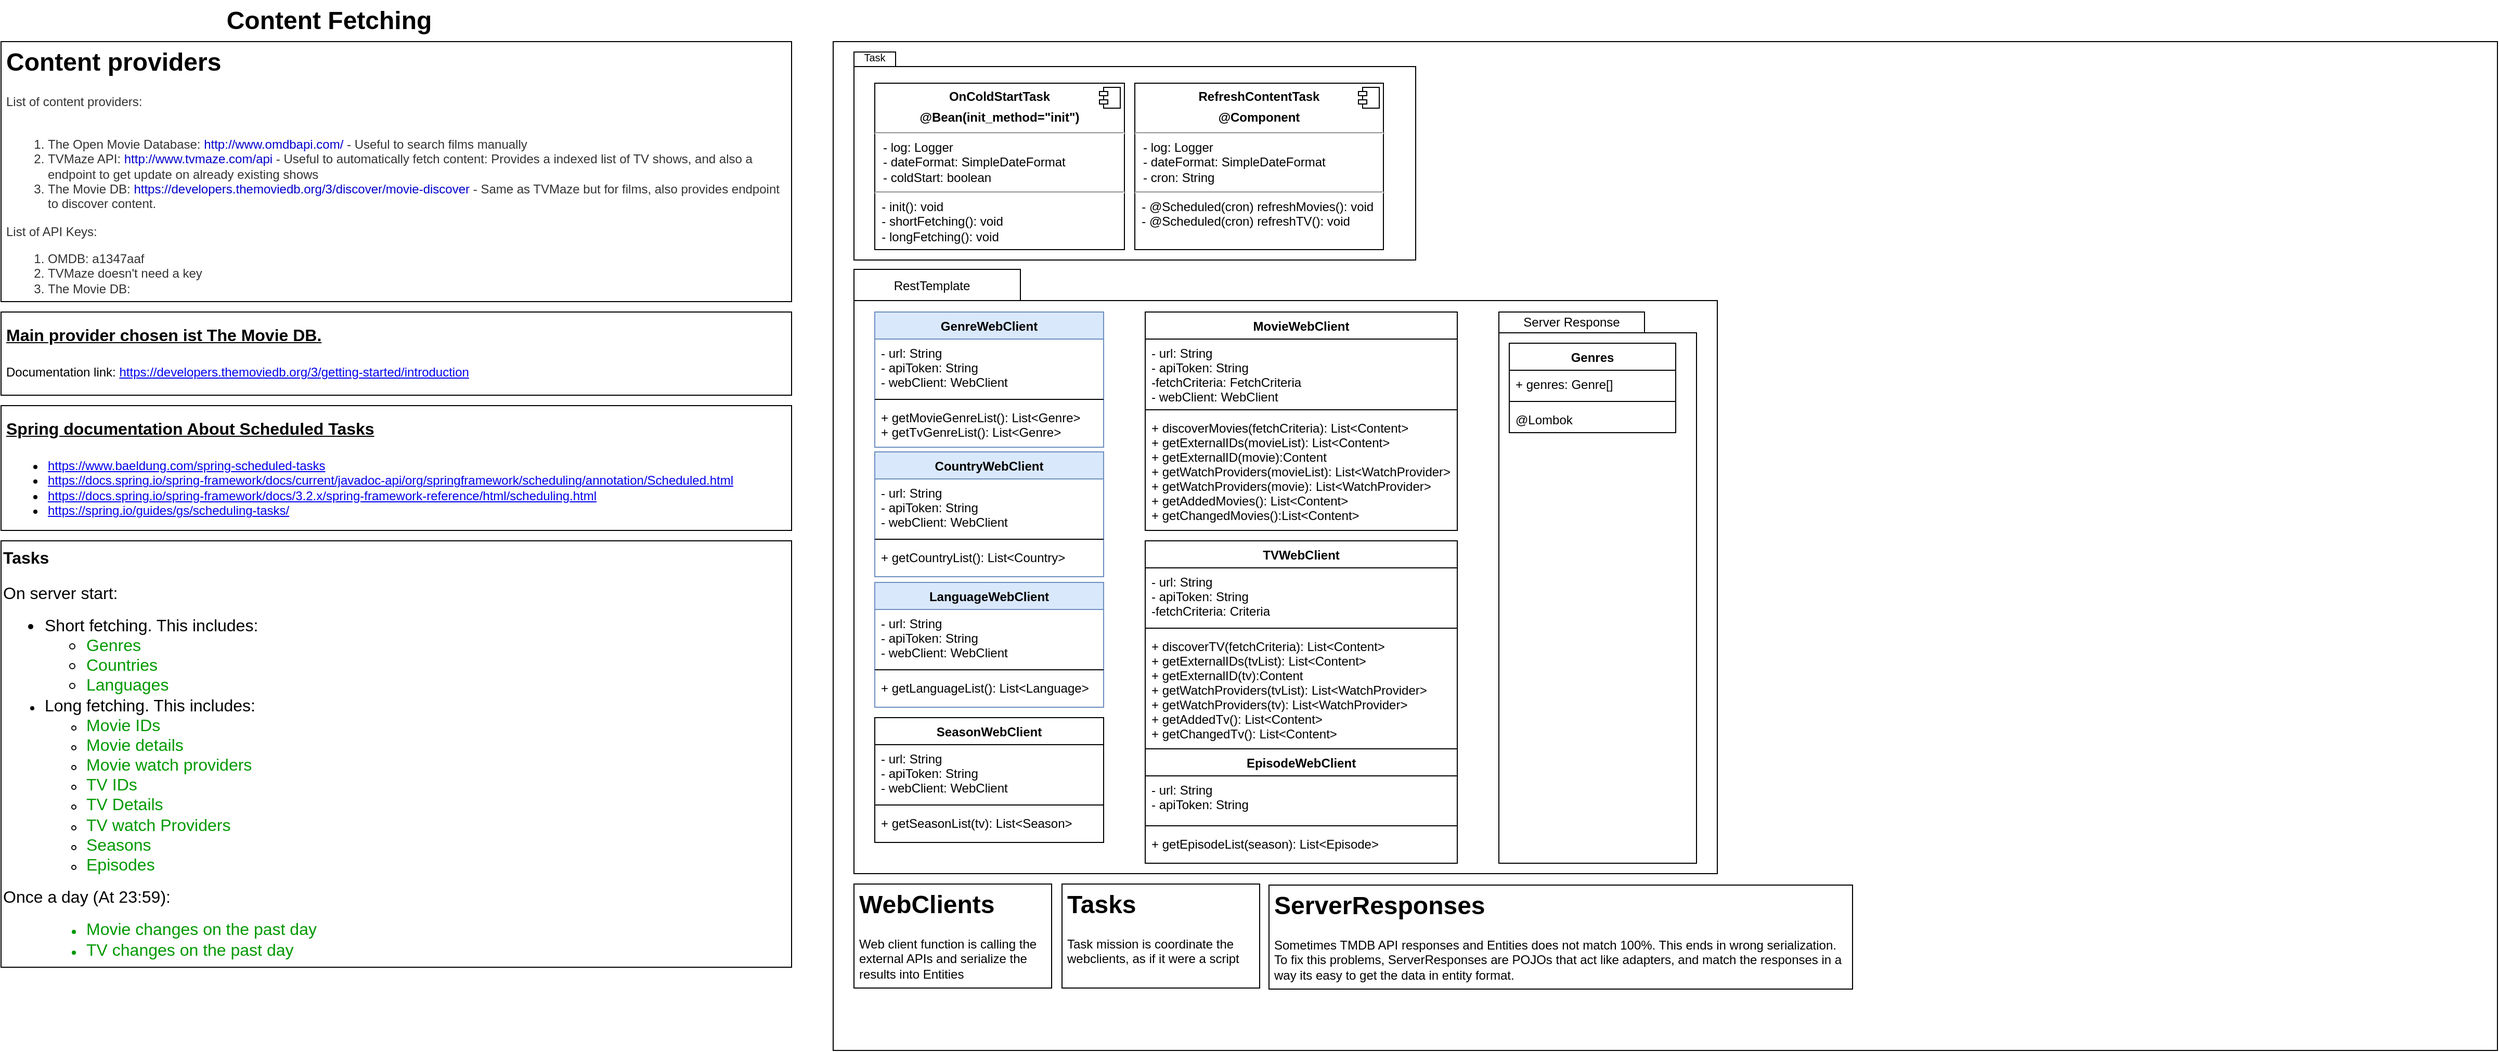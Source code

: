 <mxfile version="14.1.8" type="device"><diagram id="C5RBs43oDa-KdzZeNtuy" name="Content Fetching"><mxGraphModel dx="946" dy="687" grid="1" gridSize="10" guides="1" tooltips="1" connect="1" arrows="1" fold="1" page="1" pageScale="1" pageWidth="827" pageHeight="1169" math="0" shadow="0"><root><mxCell id="WIyWlLk6GJQsqaUBKTNV-0"/><mxCell id="WIyWlLk6GJQsqaUBKTNV-1" parent="WIyWlLk6GJQsqaUBKTNV-0"/><mxCell id="S5Q94hlMwCwe1PC4TpPu-0" value="&lt;h1&gt;&lt;br&gt;&lt;/h1&gt;" style="text;html=1;fillColor=none;spacing=5;spacingTop=-20;whiteSpace=wrap;overflow=hidden;rounded=0;strokeColor=#000000;" parent="WIyWlLk6GJQsqaUBKTNV-1" vertex="1"><mxGeometry x="840" y="80" width="1600" height="970" as="geometry"/></mxCell><mxCell id="S5Q94hlMwCwe1PC4TpPu-20" value="" style="shape=folder;fontStyle=1;spacingTop=10;tabWidth=160;tabHeight=30;tabPosition=left;html=1;fillColor=none;" parent="WIyWlLk6GJQsqaUBKTNV-1" vertex="1"><mxGeometry x="860" y="299" width="830" height="581" as="geometry"/></mxCell><mxCell id="S5Q94hlMwCwe1PC4TpPu-19" value="" style="shape=folder;fontStyle=1;spacingTop=10;tabWidth=40;tabHeight=14;tabPosition=left;html=1;fillColor=none;" parent="WIyWlLk6GJQsqaUBKTNV-1" vertex="1"><mxGeometry x="860" y="90" width="540" height="200" as="geometry"/></mxCell><mxCell id="yZQNAhicQBVdPkidg4lq-0" value="Content Fetching" style="text;strokeColor=none;fillColor=none;html=1;fontSize=24;fontStyle=1;verticalAlign=middle;align=center;" parent="WIyWlLk6GJQsqaUBKTNV-1" vertex="1"><mxGeometry x="170" y="40" width="370" height="40" as="geometry"/></mxCell><mxCell id="yZQNAhicQBVdPkidg4lq-2" value="&lt;h1&gt;Content providers&lt;/h1&gt;&lt;div style=&quot;color: rgb(51 , 51 , 51)&quot;&gt;List of content providers:&lt;/div&gt;&lt;div style=&quot;color: rgb(51 , 51 , 51)&quot;&gt;&lt;br&gt;&lt;/div&gt;&lt;div style=&quot;color: rgb(51 , 51 , 51)&quot;&gt;&lt;ol&gt;&lt;li&gt;The Open Movie Database:&amp;nbsp;&lt;font color=&quot;#0000cc&quot;&gt;http://www.omdbapi.com/&amp;nbsp;&lt;/font&gt;- Useful to search films manually&lt;/li&gt;&lt;li&gt;TVMaze API:&amp;nbsp;&lt;font color=&quot;#0000cc&quot;&gt;http://www.tvmaze.com/api&lt;/font&gt;&amp;nbsp;- Useful to automatically fetch content: Provides a indexed list of TV shows, and also a endpoint to get update on already existing shows&lt;/li&gt;&lt;li&gt;The Movie DB:&amp;nbsp;&lt;font color=&quot;#0000cc&quot;&gt;https://developers.themoviedb.org/3/discover/movie-discover&lt;/font&gt;&amp;nbsp;- Same as TVMaze but for films, also provides endpoint to discover content.&lt;/li&gt;&lt;/ol&gt;&lt;div&gt;List of API Keys:&lt;/div&gt;&lt;/div&gt;&lt;div style=&quot;color: rgb(51 , 51 , 51)&quot;&gt;&lt;ol&gt;&lt;li&gt;OMDB: a1347aaf&lt;/li&gt;&lt;li&gt;TVMaze doesn't need a key&lt;/li&gt;&lt;li&gt;The Movie DB:&amp;nbsp; &amp;nbsp;&lt;/li&gt;&lt;/ol&gt;&lt;/div&gt;" style="text;html=1;fillColor=none;spacing=5;spacingTop=-20;whiteSpace=wrap;overflow=hidden;rounded=0;strokeColor=#000000;" parent="WIyWlLk6GJQsqaUBKTNV-1" vertex="1"><mxGeometry x="40" y="80" width="760" height="250" as="geometry"/></mxCell><mxCell id="yZQNAhicQBVdPkidg4lq-3" value="&lt;h1&gt;&lt;font style=&quot;font-size: 16px&quot;&gt;&lt;u&gt;Main provider chosen ist The Movie DB.&lt;/u&gt;&lt;/font&gt;&lt;/h1&gt;&lt;div&gt;Documentation link:&amp;nbsp;&lt;a href=&quot;https://developers.themoviedb.org/3/getting-started/introduction&quot;&gt;https://developers.themoviedb.org/3/getting-started/introduction&lt;/a&gt;&lt;/div&gt;" style="text;html=1;fillColor=none;spacing=5;spacingTop=-20;whiteSpace=wrap;overflow=hidden;rounded=0;strokeColor=#000000;" parent="WIyWlLk6GJQsqaUBKTNV-1" vertex="1"><mxGeometry x="40" y="340" width="760" height="80" as="geometry"/></mxCell><mxCell id="yZQNAhicQBVdPkidg4lq-6" value="&lt;font&gt;&lt;b style=&quot;font-size: 16px&quot;&gt;Tasks&lt;/b&gt;&lt;br&gt;&lt;br&gt;&lt;span style=&quot;font-size: 16px&quot;&gt;On server start:&lt;/span&gt;&lt;br&gt;&lt;ul&gt;&lt;li style=&quot;font-size: 16px&quot;&gt;Short fetching. This includes:&amp;nbsp;&lt;/li&gt;&lt;ul style=&quot;font-size: 16px&quot;&gt;&lt;li&gt;&lt;font color=&quot;#009900&quot;&gt;&lt;span style=&quot;font-size: 16px&quot;&gt;Genres&lt;/span&gt;&lt;/font&gt;&lt;/li&gt;&lt;li&gt;&lt;font color=&quot;#009900&quot;&gt;&lt;span style=&quot;font-size: 16px&quot;&gt;Countries&lt;/span&gt;&lt;/font&gt;&lt;/li&gt;&lt;li&gt;&lt;font color=&quot;#009900&quot;&gt;&lt;span style=&quot;font-size: 16px&quot;&gt;Languages&lt;/span&gt;&lt;/font&gt;&lt;/li&gt;&lt;/ul&gt;&lt;li&gt;&lt;span style=&quot;font-size: 16px&quot;&gt;Long fetching. This includes:&lt;/span&gt;&lt;/li&gt;&lt;ul&gt;&lt;li&gt;&lt;span style=&quot;font-size: 16px&quot;&gt;&lt;font color=&quot;#009900&quot;&gt;Movie IDs&lt;/font&gt;&lt;/span&gt;&lt;/li&gt;&lt;li&gt;&lt;span style=&quot;font-size: 16px&quot;&gt;&lt;font color=&quot;#009900&quot;&gt;Movie details&lt;/font&gt;&lt;/span&gt;&lt;/li&gt;&lt;li&gt;&lt;span style=&quot;font-size: 16px&quot;&gt;&lt;font color=&quot;#009900&quot;&gt;Movie watch providers&lt;/font&gt;&lt;/span&gt;&lt;/li&gt;&lt;li&gt;&lt;span style=&quot;font-size: 16px&quot;&gt;&lt;font color=&quot;#009900&quot;&gt;TV IDs&lt;/font&gt;&lt;/span&gt;&lt;/li&gt;&lt;li&gt;&lt;span style=&quot;font-size: 16px&quot;&gt;&lt;font color=&quot;#009900&quot;&gt;TV Details&lt;/font&gt;&lt;/span&gt;&lt;/li&gt;&lt;li&gt;&lt;font color=&quot;#009900&quot;&gt;&lt;span style=&quot;font-size: 16px&quot;&gt;TV watch Providers&lt;/span&gt;&lt;br&gt;&lt;/font&gt;&lt;/li&gt;&lt;li&gt;&lt;span style=&quot;font-size: 16px&quot;&gt;&lt;font color=&quot;#009900&quot;&gt;Seasons&lt;/font&gt;&lt;/span&gt;&lt;/li&gt;&lt;li&gt;&lt;span style=&quot;font-size: 16px&quot;&gt;&lt;font color=&quot;#009900&quot;&gt;Episodes&lt;/font&gt;&lt;/span&gt;&lt;/li&gt;&lt;/ul&gt;&lt;/ul&gt;&lt;div&gt;&lt;span style=&quot;font-size: 16px&quot;&gt;Once a day (At 23:59):&lt;/span&gt;&lt;/div&gt;&lt;/font&gt;&lt;blockquote style=&quot;margin: 0 0 0 40px ; border: none ; padding: 0px&quot;&gt;&lt;font color=&quot;#009900&quot;&gt;&lt;ul&gt;&lt;li&gt;&lt;span style=&quot;font-size: 16px&quot;&gt;Movie changes on the past day&lt;/span&gt;&lt;/li&gt;&lt;li&gt;&lt;span style=&quot;font-size: 16px&quot;&gt;TV changes on the past day&lt;/span&gt;&lt;/li&gt;&lt;/ul&gt;&lt;/font&gt;&lt;/blockquote&gt;&lt;font&gt;&lt;div&gt;&lt;span style=&quot;font-size: 16px&quot;&gt;&lt;br&gt;&lt;/span&gt;&lt;/div&gt;&lt;/font&gt;" style="text;html=1;fillColor=none;align=left;verticalAlign=top;whiteSpace=wrap;rounded=0;horizontal=1;strokeColor=#000000;" parent="WIyWlLk6GJQsqaUBKTNV-1" vertex="1"><mxGeometry x="40" y="560" width="760" height="410" as="geometry"/></mxCell><mxCell id="yZQNAhicQBVdPkidg4lq-7" value="&lt;h1&gt;&lt;span style=&quot;font-size: 16px&quot;&gt;&lt;u&gt;Spring documentation About Scheduled Tasks&lt;/u&gt;&lt;/span&gt;&lt;/h1&gt;&lt;div&gt;&lt;ul&gt;&lt;li&gt;&lt;a href=&quot;https://www.baeldung.com/spring-scheduled-tasks&quot;&gt;https://www.baeldung.com/spring-scheduled-tasks&lt;/a&gt;&lt;br&gt;&lt;/li&gt;&lt;li&gt;&lt;a href=&quot;https://docs.spring.io/spring-framework/docs/current/javadoc-api/org/springframework/scheduling/annotation/Scheduled.html&quot;&gt;https://docs.spring.io/spring-framework/docs/current/javadoc-api/org/springframework/scheduling/annotation/Scheduled.html&lt;/a&gt;&lt;br&gt;&lt;/li&gt;&lt;li&gt;&lt;a href=&quot;https://docs.spring.io/spring-framework/docs/3.2.x/spring-framework-reference/html/scheduling.html&quot;&gt;https://docs.spring.io/spring-framework/docs/3.2.x/spring-framework-reference/html/scheduling.html&lt;/a&gt;&lt;br&gt;&lt;/li&gt;&lt;li&gt;&lt;a href=&quot;https://spring.io/guides/gs/scheduling-tasks/&quot;&gt;https://spring.io/guides/gs/scheduling-tasks/&lt;/a&gt;&lt;br&gt;&lt;/li&gt;&lt;/ul&gt;&lt;/div&gt;" style="text;html=1;fillColor=none;spacing=5;spacingTop=-20;whiteSpace=wrap;overflow=hidden;rounded=0;strokeColor=#000000;" parent="WIyWlLk6GJQsqaUBKTNV-1" vertex="1"><mxGeometry x="40" y="430" width="760" height="120" as="geometry"/></mxCell><mxCell id="S5Q94hlMwCwe1PC4TpPu-11" value="&lt;p style=&quot;margin: 0px ; margin-top: 6px ; text-align: center&quot;&gt;&lt;b&gt;OnColdStartTask&lt;/b&gt;&lt;/p&gt;&lt;p style=&quot;margin: 0px ; margin-top: 6px ; text-align: center&quot;&gt;&lt;b&gt;@Bean(init_method=&quot;init&quot;)&lt;/b&gt;&lt;/p&gt;&lt;hr&gt;&lt;p style=&quot;margin: 0px ; margin-left: 8px&quot;&gt;- log: Logger&lt;br&gt;- dateFormat: SimpleDateFormat&lt;/p&gt;&lt;p style=&quot;margin: 0px ; margin-left: 8px&quot;&gt;- coldStart: boolean&lt;/p&gt;&lt;hr&gt;&amp;nbsp; - init(): void&lt;br&gt;&amp;nbsp; - shortFetching(): void&lt;br&gt;&amp;nbsp; - longFetching(): void" style="align=left;overflow=fill;html=1;dropTarget=0;" parent="WIyWlLk6GJQsqaUBKTNV-1" vertex="1"><mxGeometry x="880" y="120" width="240" height="160" as="geometry"/></mxCell><mxCell id="S5Q94hlMwCwe1PC4TpPu-12" value="" style="shape=component;jettyWidth=8;jettyHeight=4;" parent="S5Q94hlMwCwe1PC4TpPu-11" vertex="1"><mxGeometry x="1" width="20" height="20" relative="1" as="geometry"><mxPoint x="-24" y="4" as="offset"/></mxGeometry></mxCell><mxCell id="S5Q94hlMwCwe1PC4TpPu-13" value="&lt;p style=&quot;margin: 0px ; margin-top: 6px ; text-align: center&quot;&gt;&lt;b&gt;RefreshContentTask&lt;/b&gt;&lt;/p&gt;&lt;p style=&quot;margin: 0px ; margin-top: 6px ; text-align: center&quot;&gt;&lt;b&gt;@Component&lt;/b&gt;&lt;/p&gt;&lt;hr&gt;&lt;p style=&quot;margin: 0px ; margin-left: 8px&quot;&gt;- log: Logger&lt;/p&gt;&lt;p style=&quot;margin: 0px ; margin-left: 8px&quot;&gt;- dateFormat: SimpleDateFormat&lt;/p&gt;&lt;p style=&quot;margin: 0px ; margin-left: 8px&quot;&gt;- cron: String&lt;/p&gt;&lt;hr&gt;&amp;nbsp; - @Scheduled(cron) refreshMovies(): void&lt;br&gt;&amp;nbsp; - @Scheduled(cron) refreshTV(): void&lt;br&gt;&lt;p style=&quot;margin: 0px ; margin-left: 8px&quot;&gt;&lt;br&gt;&lt;/p&gt;" style="align=left;overflow=fill;html=1;dropTarget=0;" parent="WIyWlLk6GJQsqaUBKTNV-1" vertex="1"><mxGeometry x="1130" y="120" width="239" height="160" as="geometry"/></mxCell><mxCell id="S5Q94hlMwCwe1PC4TpPu-14" value="" style="shape=component;jettyWidth=8;jettyHeight=4;" parent="S5Q94hlMwCwe1PC4TpPu-13" vertex="1"><mxGeometry x="1" width="20" height="20" relative="1" as="geometry"><mxPoint x="-24" y="4" as="offset"/></mxGeometry></mxCell><mxCell id="S5Q94hlMwCwe1PC4TpPu-21" value="GenreWebClient" style="swimlane;fontStyle=1;align=center;verticalAlign=top;childLayout=stackLayout;horizontal=1;startSize=26;horizontalStack=0;resizeParent=1;resizeParentMax=0;resizeLast=0;collapsible=1;marginBottom=0;fillColor=#dae8fc;strokeColor=#6c8ebf;" parent="WIyWlLk6GJQsqaUBKTNV-1" vertex="1"><mxGeometry x="880" y="340" width="220" height="130" as="geometry"><mxRectangle x="880" y="330" width="150" height="26" as="alternateBounds"/></mxGeometry></mxCell><mxCell id="S5Q94hlMwCwe1PC4TpPu-22" value="- url: String&#10;- apiToken: String&#10;- webClient: WebClient" style="text;strokeColor=none;fillColor=none;align=left;verticalAlign=top;spacingLeft=4;spacingRight=4;overflow=hidden;rotatable=0;points=[[0,0.5],[1,0.5]];portConstraint=eastwest;" parent="S5Q94hlMwCwe1PC4TpPu-21" vertex="1"><mxGeometry y="26" width="220" height="54" as="geometry"/></mxCell><mxCell id="S5Q94hlMwCwe1PC4TpPu-23" value="" style="line;strokeWidth=1;fillColor=none;align=left;verticalAlign=middle;spacingTop=-1;spacingLeft=3;spacingRight=3;rotatable=0;labelPosition=right;points=[];portConstraint=eastwest;" parent="S5Q94hlMwCwe1PC4TpPu-21" vertex="1"><mxGeometry y="80" width="220" height="8" as="geometry"/></mxCell><mxCell id="S5Q94hlMwCwe1PC4TpPu-24" value="+ getMovieGenreList(): List&lt;Genre&gt;&#10;+ getTvGenreList(): List&lt;Genre&gt;&#10;" style="text;strokeColor=none;fillColor=none;align=left;verticalAlign=top;spacingLeft=4;spacingRight=4;overflow=hidden;rotatable=0;points=[[0,0.5],[1,0.5]];portConstraint=eastwest;" parent="S5Q94hlMwCwe1PC4TpPu-21" vertex="1"><mxGeometry y="88" width="220" height="42" as="geometry"/></mxCell><mxCell id="18DnVSNx4j1NqSRkAvZq-0" value="CountryWebClient" style="swimlane;fontStyle=1;align=center;verticalAlign=top;childLayout=stackLayout;horizontal=1;startSize=26;horizontalStack=0;resizeParent=1;resizeParentMax=0;resizeLast=0;collapsible=1;marginBottom=0;fillColor=#dae8fc;strokeColor=#6c8ebf;" parent="WIyWlLk6GJQsqaUBKTNV-1" vertex="1"><mxGeometry x="880" y="474.5" width="220" height="120" as="geometry"><mxRectangle x="880" y="460" width="160" height="26" as="alternateBounds"/></mxGeometry></mxCell><mxCell id="18DnVSNx4j1NqSRkAvZq-1" value="- url: String&#10;- apiToken: String&#10;- webClient: WebClient" style="text;strokeColor=none;fillColor=none;align=left;verticalAlign=top;spacingLeft=4;spacingRight=4;overflow=hidden;rotatable=0;points=[[0,0.5],[1,0.5]];portConstraint=eastwest;" parent="18DnVSNx4j1NqSRkAvZq-0" vertex="1"><mxGeometry y="26" width="220" height="54" as="geometry"/></mxCell><mxCell id="18DnVSNx4j1NqSRkAvZq-2" value="" style="line;strokeWidth=1;fillColor=none;align=left;verticalAlign=middle;spacingTop=-1;spacingLeft=3;spacingRight=3;rotatable=0;labelPosition=right;points=[];portConstraint=eastwest;" parent="18DnVSNx4j1NqSRkAvZq-0" vertex="1"><mxGeometry y="80" width="220" height="8" as="geometry"/></mxCell><mxCell id="18DnVSNx4j1NqSRkAvZq-3" value="+ getCountryList(): List&lt;Country&gt;" style="text;strokeColor=none;fillColor=none;align=left;verticalAlign=top;spacingLeft=4;spacingRight=4;overflow=hidden;rotatable=0;points=[[0,0.5],[1,0.5]];portConstraint=eastwest;" parent="18DnVSNx4j1NqSRkAvZq-0" vertex="1"><mxGeometry y="88" width="220" height="32" as="geometry"/></mxCell><mxCell id="18DnVSNx4j1NqSRkAvZq-4" value="LanguageWebClient" style="swimlane;fontStyle=1;align=center;verticalAlign=top;childLayout=stackLayout;horizontal=1;startSize=26;horizontalStack=0;resizeParent=1;resizeParentMax=0;resizeLast=0;collapsible=1;marginBottom=0;fillColor=#dae8fc;strokeColor=#6c8ebf;" parent="WIyWlLk6GJQsqaUBKTNV-1" vertex="1"><mxGeometry x="880" y="600" width="220" height="120" as="geometry"><mxRectangle x="880" y="580" width="170" height="26" as="alternateBounds"/></mxGeometry></mxCell><mxCell id="18DnVSNx4j1NqSRkAvZq-5" value="- url: String&#10;- apiToken: String&#10;- webClient: WebClient" style="text;strokeColor=none;fillColor=none;align=left;verticalAlign=top;spacingLeft=4;spacingRight=4;overflow=hidden;rotatable=0;points=[[0,0.5],[1,0.5]];portConstraint=eastwest;" parent="18DnVSNx4j1NqSRkAvZq-4" vertex="1"><mxGeometry y="26" width="220" height="54" as="geometry"/></mxCell><mxCell id="18DnVSNx4j1NqSRkAvZq-6" value="" style="line;strokeWidth=1;fillColor=none;align=left;verticalAlign=middle;spacingTop=-1;spacingLeft=3;spacingRight=3;rotatable=0;labelPosition=right;points=[];portConstraint=eastwest;" parent="18DnVSNx4j1NqSRkAvZq-4" vertex="1"><mxGeometry y="80" width="220" height="8" as="geometry"/></mxCell><mxCell id="18DnVSNx4j1NqSRkAvZq-7" value="+ getLanguageList(): List&lt;Language&gt;" style="text;strokeColor=none;fillColor=none;align=left;verticalAlign=top;spacingLeft=4;spacingRight=4;overflow=hidden;rotatable=0;points=[[0,0.5],[1,0.5]];portConstraint=eastwest;" parent="18DnVSNx4j1NqSRkAvZq-4" vertex="1"><mxGeometry y="88" width="220" height="32" as="geometry"/></mxCell><mxCell id="18DnVSNx4j1NqSRkAvZq-12" value="MovieWebClient" style="swimlane;fontStyle=1;align=center;verticalAlign=top;childLayout=stackLayout;horizontal=1;startSize=26;horizontalStack=0;resizeParent=1;resizeParentMax=0;resizeLast=0;collapsible=1;marginBottom=0;fillColor=none;" parent="WIyWlLk6GJQsqaUBKTNV-1" vertex="1"><mxGeometry x="1140" y="340" width="300" height="210" as="geometry"><mxRectangle x="1280" y="330" width="150" height="26" as="alternateBounds"/></mxGeometry></mxCell><mxCell id="18DnVSNx4j1NqSRkAvZq-13" value="- url: String&#10;- apiToken: String&#10;-fetchCriteria: FetchCriteria&#10;- webClient: WebClient" style="text;strokeColor=none;fillColor=none;align=left;verticalAlign=top;spacingLeft=4;spacingRight=4;overflow=hidden;rotatable=0;points=[[0,0.5],[1,0.5]];portConstraint=eastwest;" parent="18DnVSNx4j1NqSRkAvZq-12" vertex="1"><mxGeometry y="26" width="300" height="64" as="geometry"/></mxCell><mxCell id="18DnVSNx4j1NqSRkAvZq-14" value="" style="line;strokeWidth=1;fillColor=none;align=left;verticalAlign=middle;spacingTop=-1;spacingLeft=3;spacingRight=3;rotatable=0;labelPosition=right;points=[];portConstraint=eastwest;" parent="18DnVSNx4j1NqSRkAvZq-12" vertex="1"><mxGeometry y="90" width="300" height="8" as="geometry"/></mxCell><mxCell id="18DnVSNx4j1NqSRkAvZq-15" value="+ discoverMovies(fetchCriteria): List&lt;Content&gt;&#10;+ getExternalIDs(movieList): List&lt;Content&gt;&#10;+ getExternalID(movie):Content&#10;+ getWatchProviders(movieList): List&lt;WatchProvider&gt;&#10;+ getWatchProviders(movie): List&lt;WatchProvider&gt;&#10;+ getAddedMovies(): List&lt;Content&gt;&#10;+ getChangedMovies():List&lt;Content&gt;" style="text;strokeColor=none;fillColor=none;align=left;verticalAlign=top;spacingLeft=4;spacingRight=4;overflow=hidden;rotatable=0;points=[[0,0.5],[1,0.5]];portConstraint=eastwest;" parent="18DnVSNx4j1NqSRkAvZq-12" vertex="1"><mxGeometry y="98" width="300" height="112" as="geometry"/></mxCell><mxCell id="18DnVSNx4j1NqSRkAvZq-20" value="TVWebClient" style="swimlane;fontStyle=1;align=center;verticalAlign=top;childLayout=stackLayout;horizontal=1;startSize=26;horizontalStack=0;resizeParent=1;resizeParentMax=0;resizeLast=0;collapsible=1;marginBottom=0;fillColor=none;" parent="WIyWlLk6GJQsqaUBKTNV-1" vertex="1"><mxGeometry x="1140" y="560" width="300" height="200" as="geometry"><mxRectangle x="1280" y="540" width="130" height="26" as="alternateBounds"/></mxGeometry></mxCell><mxCell id="18DnVSNx4j1NqSRkAvZq-21" value="- url: String&#10;- apiToken: String&#10;-fetchCriteria: Criteria" style="text;strokeColor=none;fillColor=none;align=left;verticalAlign=top;spacingLeft=4;spacingRight=4;overflow=hidden;rotatable=0;points=[[0,0.5],[1,0.5]];portConstraint=eastwest;" parent="18DnVSNx4j1NqSRkAvZq-20" vertex="1"><mxGeometry y="26" width="300" height="54" as="geometry"/></mxCell><mxCell id="18DnVSNx4j1NqSRkAvZq-22" value="" style="line;strokeWidth=1;fillColor=none;align=left;verticalAlign=middle;spacingTop=-1;spacingLeft=3;spacingRight=3;rotatable=0;labelPosition=right;points=[];portConstraint=eastwest;" parent="18DnVSNx4j1NqSRkAvZq-20" vertex="1"><mxGeometry y="80" width="300" height="8" as="geometry"/></mxCell><mxCell id="18DnVSNx4j1NqSRkAvZq-23" value="+ discoverTV(fetchCriteria): List&lt;Content&gt;&#10;+ getExternalIDs(tvList): List&lt;Content&gt;&#10;+ getExternalID(tv):Content&#10;+ getWatchProviders(tvList): List&lt;WatchProvider&gt;&#10;+ getWatchProviders(tv): List&lt;WatchProvider&gt;&#10;+ getAddedTv(): List&lt;Content&gt;&#10;+ getChangedTv(): List&lt;Content&gt;&#10;" style="text;strokeColor=none;fillColor=none;align=left;verticalAlign=top;spacingLeft=4;spacingRight=4;overflow=hidden;rotatable=0;points=[[0,0.5],[1,0.5]];portConstraint=eastwest;" parent="18DnVSNx4j1NqSRkAvZq-20" vertex="1"><mxGeometry y="88" width="300" height="112" as="geometry"/></mxCell><mxCell id="18DnVSNx4j1NqSRkAvZq-24" value="SeasonWebClient" style="swimlane;fontStyle=1;align=center;verticalAlign=top;childLayout=stackLayout;horizontal=1;startSize=26;horizontalStack=0;resizeParent=1;resizeParentMax=0;resizeLast=0;collapsible=1;marginBottom=0;fillColor=none;" parent="WIyWlLk6GJQsqaUBKTNV-1" vertex="1"><mxGeometry x="880" y="730" width="220" height="120" as="geometry"><mxRectangle x="880" y="700" width="150" height="26" as="alternateBounds"/></mxGeometry></mxCell><mxCell id="18DnVSNx4j1NqSRkAvZq-25" value="- url: String&#10;- apiToken: String&#10;- webClient: WebClient" style="text;strokeColor=none;fillColor=none;align=left;verticalAlign=top;spacingLeft=4;spacingRight=4;overflow=hidden;rotatable=0;points=[[0,0.5],[1,0.5]];portConstraint=eastwest;" parent="18DnVSNx4j1NqSRkAvZq-24" vertex="1"><mxGeometry y="26" width="220" height="54" as="geometry"/></mxCell><mxCell id="18DnVSNx4j1NqSRkAvZq-26" value="" style="line;strokeWidth=1;fillColor=none;align=left;verticalAlign=middle;spacingTop=-1;spacingLeft=3;spacingRight=3;rotatable=0;labelPosition=right;points=[];portConstraint=eastwest;" parent="18DnVSNx4j1NqSRkAvZq-24" vertex="1"><mxGeometry y="80" width="220" height="8" as="geometry"/></mxCell><mxCell id="18DnVSNx4j1NqSRkAvZq-27" value="+ getSeasonList(tv): List&lt;Season&gt;" style="text;strokeColor=none;fillColor=none;align=left;verticalAlign=top;spacingLeft=4;spacingRight=4;overflow=hidden;rotatable=0;points=[[0,0.5],[1,0.5]];portConstraint=eastwest;" parent="18DnVSNx4j1NqSRkAvZq-24" vertex="1"><mxGeometry y="88" width="220" height="32" as="geometry"/></mxCell><mxCell id="8v0xMrh1bxyUjUJj33g4-0" value="EpisodeWebClient" style="swimlane;fontStyle=1;align=center;verticalAlign=top;childLayout=stackLayout;horizontal=1;startSize=26;horizontalStack=0;resizeParent=1;resizeParentMax=0;resizeLast=0;collapsible=1;marginBottom=0;fillColor=none;" parent="WIyWlLk6GJQsqaUBKTNV-1" vertex="1"><mxGeometry x="1140" y="760" width="300" height="110" as="geometry"><mxRectangle x="1280" y="750" width="160" height="26" as="alternateBounds"/></mxGeometry></mxCell><mxCell id="8v0xMrh1bxyUjUJj33g4-1" value="- url: String&#10;- apiToken: String" style="text;strokeColor=none;fillColor=none;align=left;verticalAlign=top;spacingLeft=4;spacingRight=4;overflow=hidden;rotatable=0;points=[[0,0.5],[1,0.5]];portConstraint=eastwest;" parent="8v0xMrh1bxyUjUJj33g4-0" vertex="1"><mxGeometry y="26" width="300" height="44" as="geometry"/></mxCell><mxCell id="8v0xMrh1bxyUjUJj33g4-2" value="" style="line;strokeWidth=1;fillColor=none;align=left;verticalAlign=middle;spacingTop=-1;spacingLeft=3;spacingRight=3;rotatable=0;labelPosition=right;points=[];portConstraint=eastwest;" parent="8v0xMrh1bxyUjUJj33g4-0" vertex="1"><mxGeometry y="70" width="300" height="8" as="geometry"/></mxCell><mxCell id="8v0xMrh1bxyUjUJj33g4-3" value="+ getEpisodeList(season): List&lt;Episode&gt;" style="text;strokeColor=none;fillColor=none;align=left;verticalAlign=top;spacingLeft=4;spacingRight=4;overflow=hidden;rotatable=0;points=[[0,0.5],[1,0.5]];portConstraint=eastwest;" parent="8v0xMrh1bxyUjUJj33g4-0" vertex="1"><mxGeometry y="78" width="300" height="32" as="geometry"/></mxCell><mxCell id="8v0xMrh1bxyUjUJj33g4-4" value="&lt;h1&gt;WebClients&lt;/h1&gt;&lt;p&gt;Web client function is calling the external APIs and serialize the results into Entities&lt;/p&gt;" style="text;html=1;fillColor=none;spacing=5;spacingTop=-20;whiteSpace=wrap;overflow=hidden;rounded=0;strokeColor=#000000;" parent="WIyWlLk6GJQsqaUBKTNV-1" vertex="1"><mxGeometry x="860" y="890" width="190" height="100" as="geometry"/></mxCell><mxCell id="8v0xMrh1bxyUjUJj33g4-5" value="&lt;h1&gt;Tasks&lt;/h1&gt;&lt;div&gt;Task mission is coordinate the webclients, as if it were a script&lt;/div&gt;" style="text;html=1;fillColor=none;spacing=5;spacingTop=-20;whiteSpace=wrap;overflow=hidden;rounded=0;strokeColor=#000000;" parent="WIyWlLk6GJQsqaUBKTNV-1" vertex="1"><mxGeometry x="1060" y="890" width="190" height="100" as="geometry"/></mxCell><mxCell id="8v0xMrh1bxyUjUJj33g4-6" value="&lt;font style=&quot;font-size: 10px&quot;&gt;Task&lt;/font&gt;" style="text;html=1;strokeColor=none;fillColor=none;align=center;verticalAlign=middle;whiteSpace=wrap;rounded=0;" parent="WIyWlLk6GJQsqaUBKTNV-1" vertex="1"><mxGeometry x="860" y="90" width="40" height="10" as="geometry"/></mxCell><mxCell id="8v0xMrh1bxyUjUJj33g4-7" value="&lt;font style=&quot;font-size: 12px&quot;&gt;RestTemplate&lt;/font&gt;" style="text;html=1;strokeColor=none;fillColor=none;align=center;verticalAlign=middle;whiteSpace=wrap;rounded=0;" parent="WIyWlLk6GJQsqaUBKTNV-1" vertex="1"><mxGeometry x="860" y="310" width="150" height="10" as="geometry"/></mxCell><mxCell id="CYvE9Inu8qFm3olR5bLj-0" value="" style="shape=folder;fontStyle=1;spacingTop=10;tabWidth=140;tabHeight=20;tabPosition=left;html=1;fillColor=none;" parent="WIyWlLk6GJQsqaUBKTNV-1" vertex="1"><mxGeometry x="1480" y="340" width="190" height="530" as="geometry"/></mxCell><mxCell id="CYvE9Inu8qFm3olR5bLj-1" value="Server Response" style="text;html=1;strokeColor=none;fillColor=none;align=center;verticalAlign=middle;whiteSpace=wrap;rounded=0;" parent="WIyWlLk6GJQsqaUBKTNV-1" vertex="1"><mxGeometry x="1480" y="340" width="140" height="20" as="geometry"/></mxCell><mxCell id="CYvE9Inu8qFm3olR5bLj-2" value="Genres" style="swimlane;fontStyle=1;align=center;verticalAlign=top;childLayout=stackLayout;horizontal=1;startSize=26;horizontalStack=0;resizeParent=1;resizeParentMax=0;resizeLast=0;collapsible=1;marginBottom=0;fillColor=none;" parent="WIyWlLk6GJQsqaUBKTNV-1" vertex="1"><mxGeometry x="1490" y="370" width="160" height="86" as="geometry"/></mxCell><mxCell id="CYvE9Inu8qFm3olR5bLj-3" value="+ genres: Genre[]" style="text;strokeColor=none;fillColor=none;align=left;verticalAlign=top;spacingLeft=4;spacingRight=4;overflow=hidden;rotatable=0;points=[[0,0.5],[1,0.5]];portConstraint=eastwest;" parent="CYvE9Inu8qFm3olR5bLj-2" vertex="1"><mxGeometry y="26" width="160" height="26" as="geometry"/></mxCell><mxCell id="CYvE9Inu8qFm3olR5bLj-4" value="" style="line;strokeWidth=1;fillColor=none;align=left;verticalAlign=middle;spacingTop=-1;spacingLeft=3;spacingRight=3;rotatable=0;labelPosition=right;points=[];portConstraint=eastwest;" parent="CYvE9Inu8qFm3olR5bLj-2" vertex="1"><mxGeometry y="52" width="160" height="8" as="geometry"/></mxCell><mxCell id="CYvE9Inu8qFm3olR5bLj-5" value="@Lombok" style="text;strokeColor=none;fillColor=none;align=left;verticalAlign=top;spacingLeft=4;spacingRight=4;overflow=hidden;rotatable=0;points=[[0,0.5],[1,0.5]];portConstraint=eastwest;" parent="CYvE9Inu8qFm3olR5bLj-2" vertex="1"><mxGeometry y="60" width="160" height="26" as="geometry"/></mxCell><mxCell id="CYvE9Inu8qFm3olR5bLj-6" value="&lt;h1&gt;ServerResponses&lt;/h1&gt;&lt;div&gt;Sometimes TMDB API responses and Entities does not match 100%. This ends in wrong serialization. To fix this problems, ServerResponses are POJOs that act like adapters, and match the responses in a way its easy to get the data in entity format.&lt;/div&gt;" style="text;html=1;fillColor=none;spacing=5;spacingTop=-20;whiteSpace=wrap;overflow=hidden;rounded=0;strokeColor=#000000;" parent="WIyWlLk6GJQsqaUBKTNV-1" vertex="1"><mxGeometry x="1259" y="891" width="561" height="100" as="geometry"/></mxCell></root></mxGraphModel></diagram></mxfile>